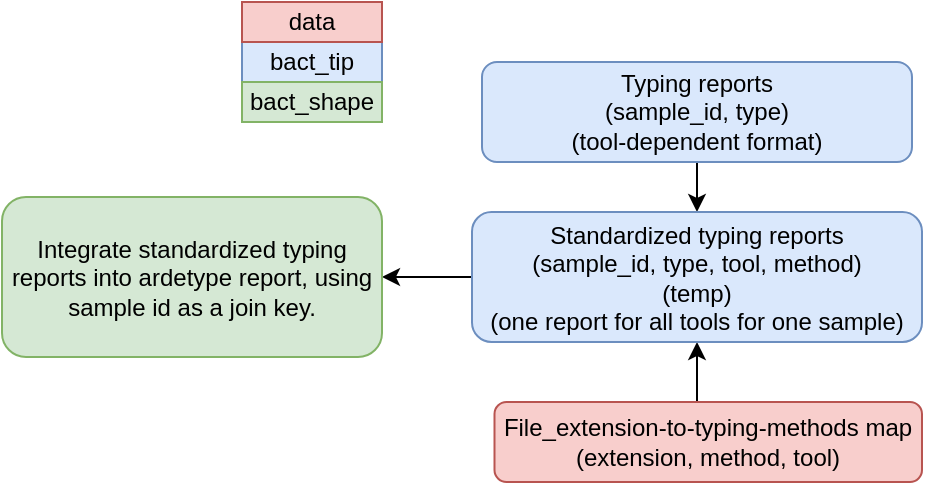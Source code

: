<mxfile version="20.1.2" type="github">
  <diagram id="zrMWa_FLOu9Q8kttmFzF" name="Page-1">
    <mxGraphModel dx="1102" dy="551" grid="1" gridSize="10" guides="1" tooltips="1" connect="1" arrows="1" fold="1" page="1" pageScale="1" pageWidth="850" pageHeight="1100" math="0" shadow="0">
      <root>
        <mxCell id="0" />
        <mxCell id="1" parent="0" />
        <mxCell id="sf5IwjjIK1uFrz8gkjvL-12" style="edgeStyle=orthogonalEdgeStyle;rounded=0;orthogonalLoop=1;jettySize=auto;html=1;exitX=0.5;exitY=0;exitDx=0;exitDy=0;entryX=0.5;entryY=1;entryDx=0;entryDy=0;" edge="1" parent="1" source="sf5IwjjIK1uFrz8gkjvL-5" target="sf5IwjjIK1uFrz8gkjvL-7">
          <mxGeometry relative="1" as="geometry" />
        </mxCell>
        <mxCell id="sf5IwjjIK1uFrz8gkjvL-8" style="edgeStyle=orthogonalEdgeStyle;rounded=0;orthogonalLoop=1;jettySize=auto;html=1;exitX=0.5;exitY=1;exitDx=0;exitDy=0;entryX=0.5;entryY=0;entryDx=0;entryDy=0;" edge="1" parent="1" source="sf5IwjjIK1uFrz8gkjvL-6" target="sf5IwjjIK1uFrz8gkjvL-7">
          <mxGeometry relative="1" as="geometry">
            <Array as="points">
              <mxPoint x="448" y="240" />
            </Array>
          </mxGeometry>
        </mxCell>
        <mxCell id="sf5IwjjIK1uFrz8gkjvL-5" value="&lt;div&gt;File_extension-to-typing-methods map&lt;/div&gt;&lt;div&gt;(extension, method, tool)&lt;br&gt;&lt;/div&gt;" style="rounded=1;whiteSpace=wrap;html=1;fillColor=#f8cecc;strokeColor=#b85450;" vertex="1" parent="1">
          <mxGeometry x="346.25" y="370" width="213.75" height="40" as="geometry" />
        </mxCell>
        <mxCell id="sf5IwjjIK1uFrz8gkjvL-6" value="&lt;div&gt;Typing reports&lt;/div&gt;&lt;div&gt;(sample_id, type)&lt;/div&gt;&lt;div&gt;(tool-dependent format)&lt;/div&gt;" style="rounded=1;whiteSpace=wrap;html=1;fillColor=#dae8fc;strokeColor=#6c8ebf;" vertex="1" parent="1">
          <mxGeometry x="340" y="200" width="215" height="50" as="geometry" />
        </mxCell>
        <mxCell id="sf5IwjjIK1uFrz8gkjvL-18" style="edgeStyle=orthogonalEdgeStyle;rounded=0;orthogonalLoop=1;jettySize=auto;html=1;exitX=0;exitY=0.5;exitDx=0;exitDy=0;entryX=1;entryY=0.5;entryDx=0;entryDy=0;" edge="1" parent="1" source="sf5IwjjIK1uFrz8gkjvL-7" target="sf5IwjjIK1uFrz8gkjvL-17">
          <mxGeometry relative="1" as="geometry" />
        </mxCell>
        <mxCell id="sf5IwjjIK1uFrz8gkjvL-7" value="&lt;div&gt;Standardized typing reports&lt;/div&gt;&lt;div&gt;(sample_id, type, tool, method)&lt;/div&gt;&lt;div&gt;(temp) &lt;br&gt;&lt;/div&gt;&lt;div&gt;(one report for all tools for one sample)&lt;/div&gt;" style="rounded=1;whiteSpace=wrap;html=1;fillColor=#dae8fc;strokeColor=#6c8ebf;" vertex="1" parent="1">
          <mxGeometry x="335" y="275" width="225" height="65" as="geometry" />
        </mxCell>
        <mxCell id="sf5IwjjIK1uFrz8gkjvL-17" value="Integrate standardized typing reports into ardetype report, using sample id as a join key." style="rounded=1;whiteSpace=wrap;html=1;fillColor=#d5e8d4;strokeColor=#82b366;" vertex="1" parent="1">
          <mxGeometry x="100" y="267.5" width="190" height="80" as="geometry" />
        </mxCell>
        <mxCell id="sf5IwjjIK1uFrz8gkjvL-20" value="bact_tip" style="rounded=0;whiteSpace=wrap;html=1;fillColor=#dae8fc;strokeColor=#6c8ebf;" vertex="1" parent="1">
          <mxGeometry x="220" y="190" width="70" height="20" as="geometry" />
        </mxCell>
        <mxCell id="sf5IwjjIK1uFrz8gkjvL-22" value="bact_shape" style="rounded=0;whiteSpace=wrap;html=1;fillColor=#d5e8d4;strokeColor=#82b366;" vertex="1" parent="1">
          <mxGeometry x="220" y="210" width="70" height="20" as="geometry" />
        </mxCell>
        <mxCell id="sf5IwjjIK1uFrz8gkjvL-24" value="data" style="rounded=0;whiteSpace=wrap;html=1;fillColor=#f8cecc;strokeColor=#b85450;" vertex="1" parent="1">
          <mxGeometry x="220" y="170" width="70" height="20" as="geometry" />
        </mxCell>
      </root>
    </mxGraphModel>
  </diagram>
</mxfile>
